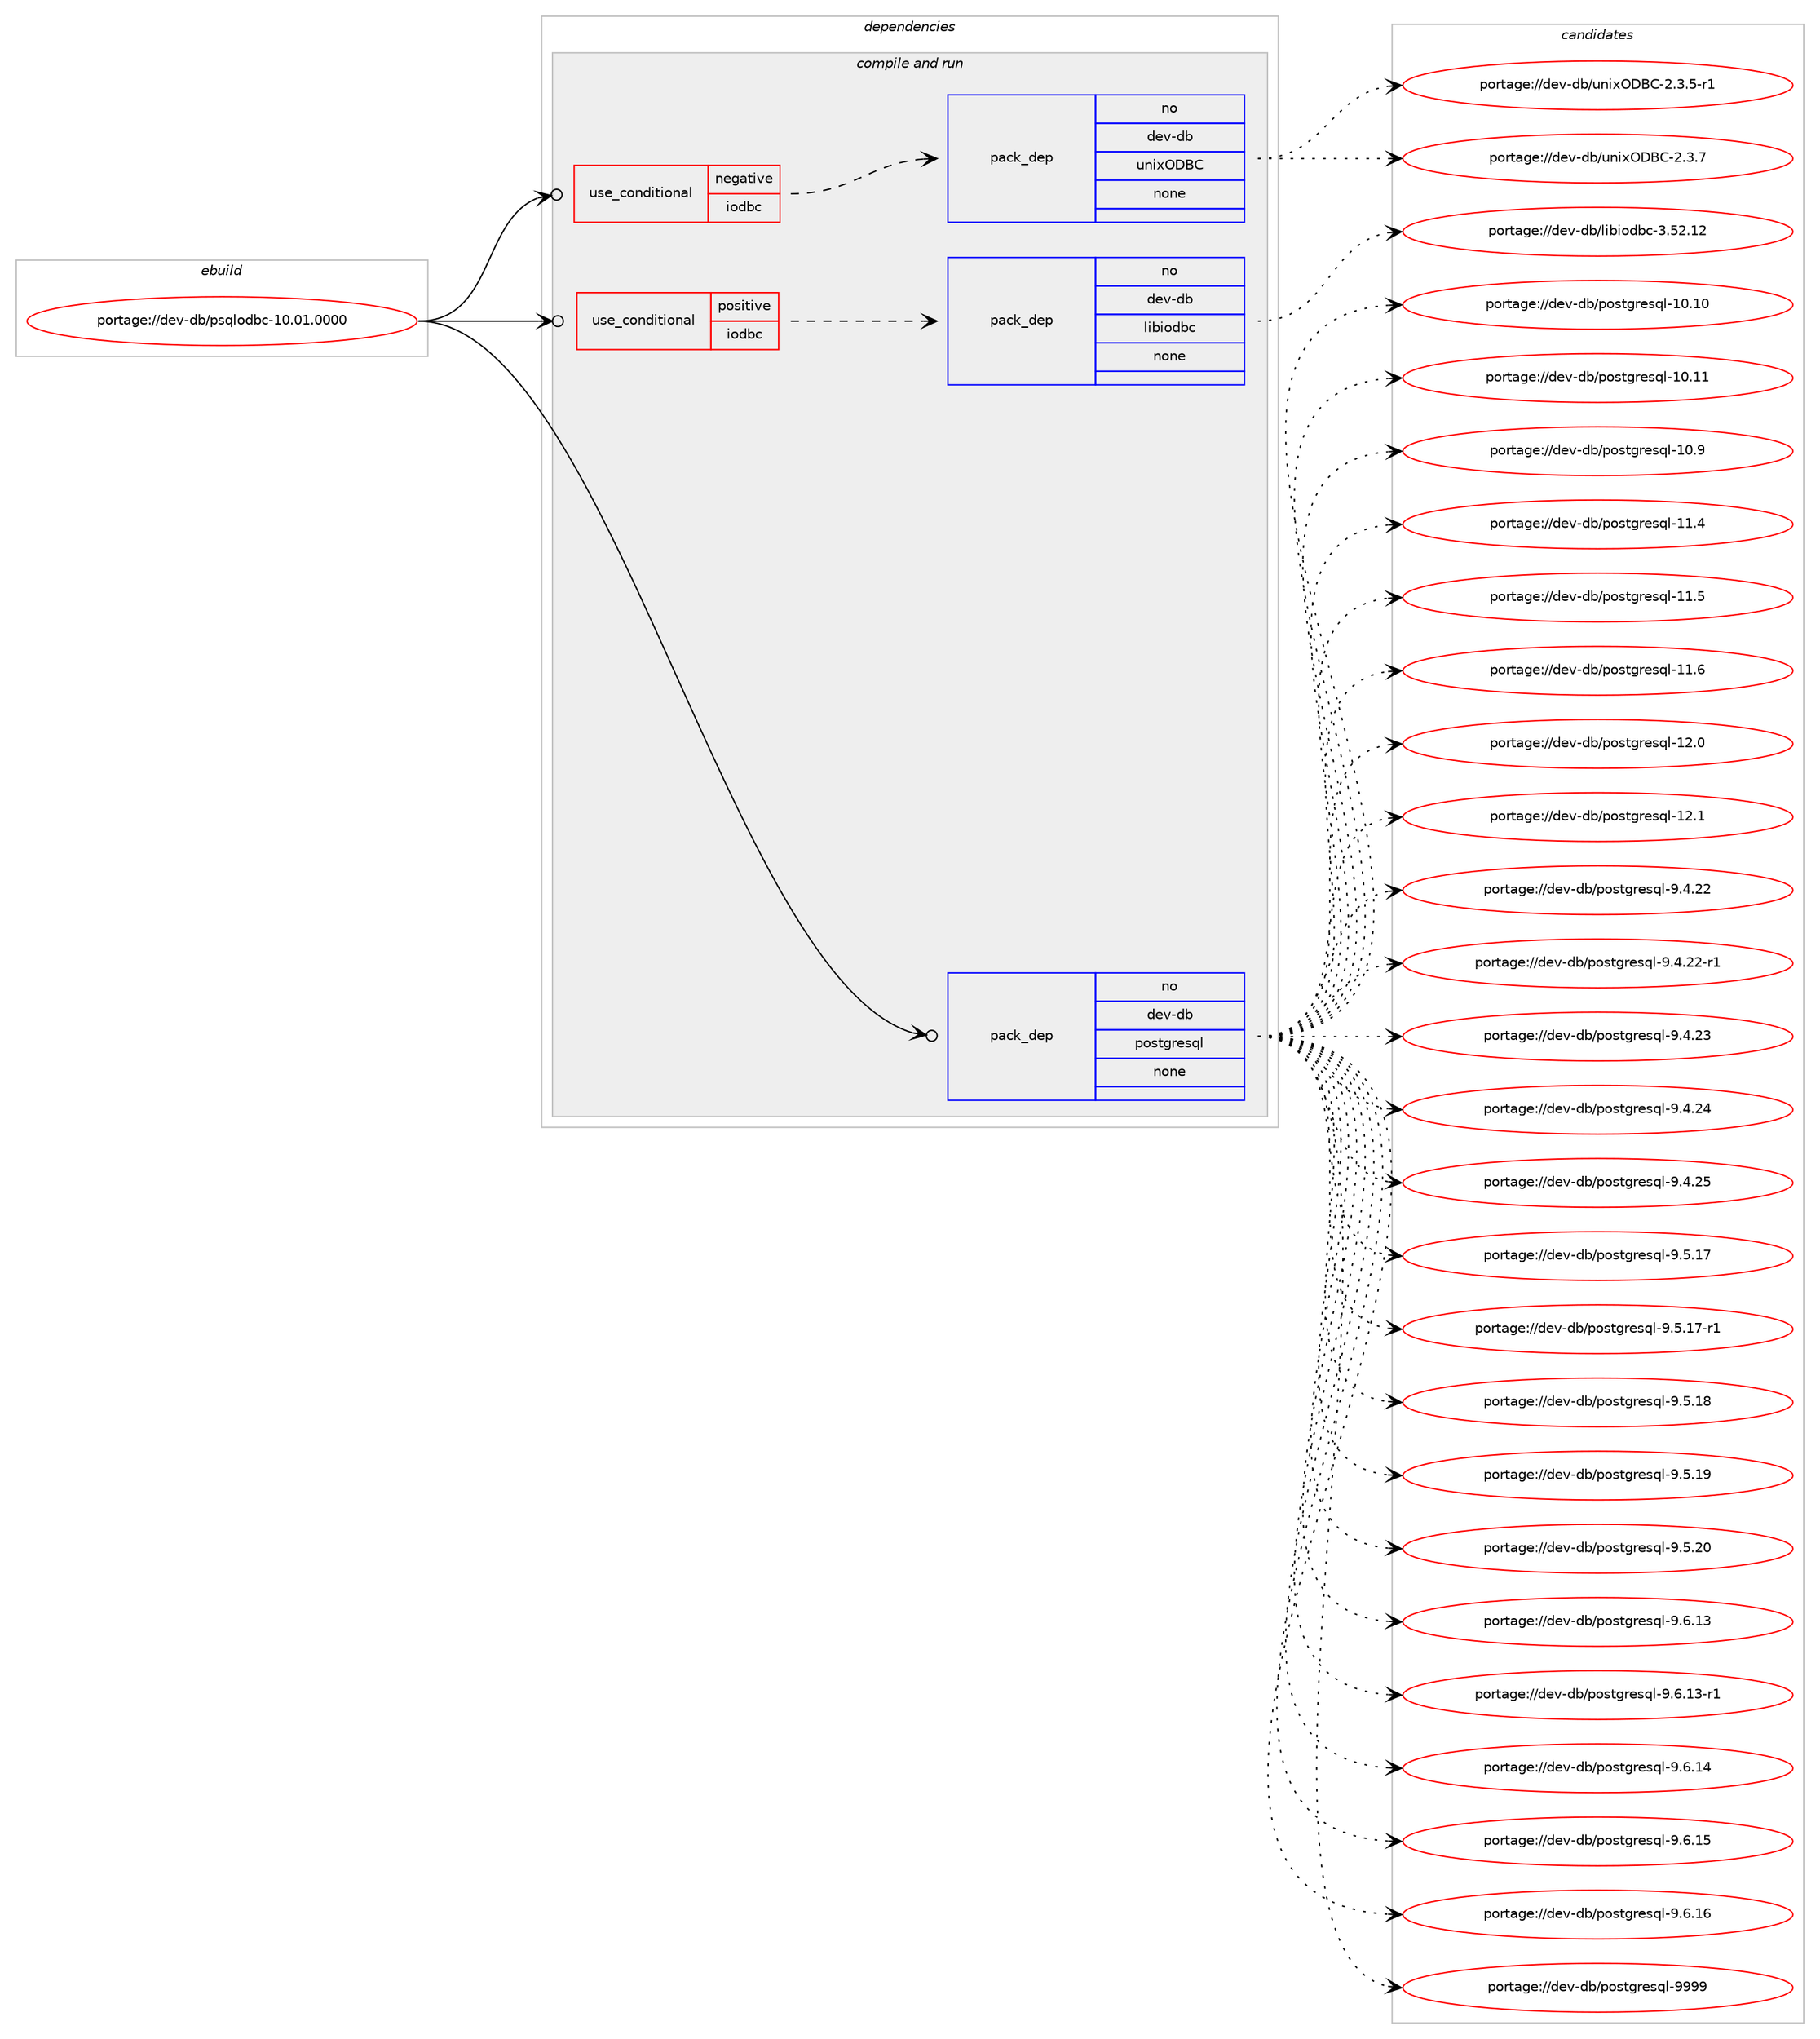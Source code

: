 digraph prolog {

# *************
# Graph options
# *************

newrank=true;
concentrate=true;
compound=true;
graph [rankdir=LR,fontname=Helvetica,fontsize=10,ranksep=1.5];#, ranksep=2.5, nodesep=0.2];
edge  [arrowhead=vee];
node  [fontname=Helvetica,fontsize=10];

# **********
# The ebuild
# **********

subgraph cluster_leftcol {
color=gray;
rank=same;
label=<<i>ebuild</i>>;
id [label="portage://dev-db/psqlodbc-10.01.0000", color=red, width=4, href="../dev-db/psqlodbc-10.01.0000.svg"];
}

# ****************
# The dependencies
# ****************

subgraph cluster_midcol {
color=gray;
label=<<i>dependencies</i>>;
subgraph cluster_compile {
fillcolor="#eeeeee";
style=filled;
label=<<i>compile</i>>;
}
subgraph cluster_compileandrun {
fillcolor="#eeeeee";
style=filled;
label=<<i>compile and run</i>>;
subgraph cond13632 {
dependency58596 [label=<<TABLE BORDER="0" CELLBORDER="1" CELLSPACING="0" CELLPADDING="4"><TR><TD ROWSPAN="3" CELLPADDING="10">use_conditional</TD></TR><TR><TD>negative</TD></TR><TR><TD>iodbc</TD></TR></TABLE>>, shape=none, color=red];
subgraph pack43681 {
dependency58597 [label=<<TABLE BORDER="0" CELLBORDER="1" CELLSPACING="0" CELLPADDING="4" WIDTH="220"><TR><TD ROWSPAN="6" CELLPADDING="30">pack_dep</TD></TR><TR><TD WIDTH="110">no</TD></TR><TR><TD>dev-db</TD></TR><TR><TD>unixODBC</TD></TR><TR><TD>none</TD></TR><TR><TD></TD></TR></TABLE>>, shape=none, color=blue];
}
dependency58596:e -> dependency58597:w [weight=20,style="dashed",arrowhead="vee"];
}
id:e -> dependency58596:w [weight=20,style="solid",arrowhead="odotvee"];
subgraph cond13633 {
dependency58598 [label=<<TABLE BORDER="0" CELLBORDER="1" CELLSPACING="0" CELLPADDING="4"><TR><TD ROWSPAN="3" CELLPADDING="10">use_conditional</TD></TR><TR><TD>positive</TD></TR><TR><TD>iodbc</TD></TR></TABLE>>, shape=none, color=red];
subgraph pack43682 {
dependency58599 [label=<<TABLE BORDER="0" CELLBORDER="1" CELLSPACING="0" CELLPADDING="4" WIDTH="220"><TR><TD ROWSPAN="6" CELLPADDING="30">pack_dep</TD></TR><TR><TD WIDTH="110">no</TD></TR><TR><TD>dev-db</TD></TR><TR><TD>libiodbc</TD></TR><TR><TD>none</TD></TR><TR><TD></TD></TR></TABLE>>, shape=none, color=blue];
}
dependency58598:e -> dependency58599:w [weight=20,style="dashed",arrowhead="vee"];
}
id:e -> dependency58598:w [weight=20,style="solid",arrowhead="odotvee"];
subgraph pack43683 {
dependency58600 [label=<<TABLE BORDER="0" CELLBORDER="1" CELLSPACING="0" CELLPADDING="4" WIDTH="220"><TR><TD ROWSPAN="6" CELLPADDING="30">pack_dep</TD></TR><TR><TD WIDTH="110">no</TD></TR><TR><TD>dev-db</TD></TR><TR><TD>postgresql</TD></TR><TR><TD>none</TD></TR><TR><TD></TD></TR></TABLE>>, shape=none, color=blue];
}
id:e -> dependency58600:w [weight=20,style="solid",arrowhead="odotvee"];
}
subgraph cluster_run {
fillcolor="#eeeeee";
style=filled;
label=<<i>run</i>>;
}
}

# **************
# The candidates
# **************

subgraph cluster_choices {
rank=same;
color=gray;
label=<<i>candidates</i>>;

subgraph choice43681 {
color=black;
nodesep=1;
choiceportage100101118451009847117110105120796866674550465146534511449 [label="portage://dev-db/unixODBC-2.3.5-r1", color=red, width=4,href="../dev-db/unixODBC-2.3.5-r1.svg"];
choiceportage10010111845100984711711010512079686667455046514655 [label="portage://dev-db/unixODBC-2.3.7", color=red, width=4,href="../dev-db/unixODBC-2.3.7.svg"];
dependency58597:e -> choiceportage100101118451009847117110105120796866674550465146534511449:w [style=dotted,weight="100"];
dependency58597:e -> choiceportage10010111845100984711711010512079686667455046514655:w [style=dotted,weight="100"];
}
subgraph choice43682 {
color=black;
nodesep=1;
choiceportage1001011184510098471081059810511110098994551465350464950 [label="portage://dev-db/libiodbc-3.52.12", color=red, width=4,href="../dev-db/libiodbc-3.52.12.svg"];
dependency58599:e -> choiceportage1001011184510098471081059810511110098994551465350464950:w [style=dotted,weight="100"];
}
subgraph choice43683 {
color=black;
nodesep=1;
choiceportage100101118451009847112111115116103114101115113108454948464948 [label="portage://dev-db/postgresql-10.10", color=red, width=4,href="../dev-db/postgresql-10.10.svg"];
choiceportage100101118451009847112111115116103114101115113108454948464949 [label="portage://dev-db/postgresql-10.11", color=red, width=4,href="../dev-db/postgresql-10.11.svg"];
choiceportage1001011184510098471121111151161031141011151131084549484657 [label="portage://dev-db/postgresql-10.9", color=red, width=4,href="../dev-db/postgresql-10.9.svg"];
choiceportage1001011184510098471121111151161031141011151131084549494652 [label="portage://dev-db/postgresql-11.4", color=red, width=4,href="../dev-db/postgresql-11.4.svg"];
choiceportage1001011184510098471121111151161031141011151131084549494653 [label="portage://dev-db/postgresql-11.5", color=red, width=4,href="../dev-db/postgresql-11.5.svg"];
choiceportage1001011184510098471121111151161031141011151131084549494654 [label="portage://dev-db/postgresql-11.6", color=red, width=4,href="../dev-db/postgresql-11.6.svg"];
choiceportage1001011184510098471121111151161031141011151131084549504648 [label="portage://dev-db/postgresql-12.0", color=red, width=4,href="../dev-db/postgresql-12.0.svg"];
choiceportage1001011184510098471121111151161031141011151131084549504649 [label="portage://dev-db/postgresql-12.1", color=red, width=4,href="../dev-db/postgresql-12.1.svg"];
choiceportage10010111845100984711211111511610311410111511310845574652465050 [label="portage://dev-db/postgresql-9.4.22", color=red, width=4,href="../dev-db/postgresql-9.4.22.svg"];
choiceportage100101118451009847112111115116103114101115113108455746524650504511449 [label="portage://dev-db/postgresql-9.4.22-r1", color=red, width=4,href="../dev-db/postgresql-9.4.22-r1.svg"];
choiceportage10010111845100984711211111511610311410111511310845574652465051 [label="portage://dev-db/postgresql-9.4.23", color=red, width=4,href="../dev-db/postgresql-9.4.23.svg"];
choiceportage10010111845100984711211111511610311410111511310845574652465052 [label="portage://dev-db/postgresql-9.4.24", color=red, width=4,href="../dev-db/postgresql-9.4.24.svg"];
choiceportage10010111845100984711211111511610311410111511310845574652465053 [label="portage://dev-db/postgresql-9.4.25", color=red, width=4,href="../dev-db/postgresql-9.4.25.svg"];
choiceportage10010111845100984711211111511610311410111511310845574653464955 [label="portage://dev-db/postgresql-9.5.17", color=red, width=4,href="../dev-db/postgresql-9.5.17.svg"];
choiceportage100101118451009847112111115116103114101115113108455746534649554511449 [label="portage://dev-db/postgresql-9.5.17-r1", color=red, width=4,href="../dev-db/postgresql-9.5.17-r1.svg"];
choiceportage10010111845100984711211111511610311410111511310845574653464956 [label="portage://dev-db/postgresql-9.5.18", color=red, width=4,href="../dev-db/postgresql-9.5.18.svg"];
choiceportage10010111845100984711211111511610311410111511310845574653464957 [label="portage://dev-db/postgresql-9.5.19", color=red, width=4,href="../dev-db/postgresql-9.5.19.svg"];
choiceportage10010111845100984711211111511610311410111511310845574653465048 [label="portage://dev-db/postgresql-9.5.20", color=red, width=4,href="../dev-db/postgresql-9.5.20.svg"];
choiceportage10010111845100984711211111511610311410111511310845574654464951 [label="portage://dev-db/postgresql-9.6.13", color=red, width=4,href="../dev-db/postgresql-9.6.13.svg"];
choiceportage100101118451009847112111115116103114101115113108455746544649514511449 [label="portage://dev-db/postgresql-9.6.13-r1", color=red, width=4,href="../dev-db/postgresql-9.6.13-r1.svg"];
choiceportage10010111845100984711211111511610311410111511310845574654464952 [label="portage://dev-db/postgresql-9.6.14", color=red, width=4,href="../dev-db/postgresql-9.6.14.svg"];
choiceportage10010111845100984711211111511610311410111511310845574654464953 [label="portage://dev-db/postgresql-9.6.15", color=red, width=4,href="../dev-db/postgresql-9.6.15.svg"];
choiceportage10010111845100984711211111511610311410111511310845574654464954 [label="portage://dev-db/postgresql-9.6.16", color=red, width=4,href="../dev-db/postgresql-9.6.16.svg"];
choiceportage1001011184510098471121111151161031141011151131084557575757 [label="portage://dev-db/postgresql-9999", color=red, width=4,href="../dev-db/postgresql-9999.svg"];
dependency58600:e -> choiceportage100101118451009847112111115116103114101115113108454948464948:w [style=dotted,weight="100"];
dependency58600:e -> choiceportage100101118451009847112111115116103114101115113108454948464949:w [style=dotted,weight="100"];
dependency58600:e -> choiceportage1001011184510098471121111151161031141011151131084549484657:w [style=dotted,weight="100"];
dependency58600:e -> choiceportage1001011184510098471121111151161031141011151131084549494652:w [style=dotted,weight="100"];
dependency58600:e -> choiceportage1001011184510098471121111151161031141011151131084549494653:w [style=dotted,weight="100"];
dependency58600:e -> choiceportage1001011184510098471121111151161031141011151131084549494654:w [style=dotted,weight="100"];
dependency58600:e -> choiceportage1001011184510098471121111151161031141011151131084549504648:w [style=dotted,weight="100"];
dependency58600:e -> choiceportage1001011184510098471121111151161031141011151131084549504649:w [style=dotted,weight="100"];
dependency58600:e -> choiceportage10010111845100984711211111511610311410111511310845574652465050:w [style=dotted,weight="100"];
dependency58600:e -> choiceportage100101118451009847112111115116103114101115113108455746524650504511449:w [style=dotted,weight="100"];
dependency58600:e -> choiceportage10010111845100984711211111511610311410111511310845574652465051:w [style=dotted,weight="100"];
dependency58600:e -> choiceportage10010111845100984711211111511610311410111511310845574652465052:w [style=dotted,weight="100"];
dependency58600:e -> choiceportage10010111845100984711211111511610311410111511310845574652465053:w [style=dotted,weight="100"];
dependency58600:e -> choiceportage10010111845100984711211111511610311410111511310845574653464955:w [style=dotted,weight="100"];
dependency58600:e -> choiceportage100101118451009847112111115116103114101115113108455746534649554511449:w [style=dotted,weight="100"];
dependency58600:e -> choiceportage10010111845100984711211111511610311410111511310845574653464956:w [style=dotted,weight="100"];
dependency58600:e -> choiceportage10010111845100984711211111511610311410111511310845574653464957:w [style=dotted,weight="100"];
dependency58600:e -> choiceportage10010111845100984711211111511610311410111511310845574653465048:w [style=dotted,weight="100"];
dependency58600:e -> choiceportage10010111845100984711211111511610311410111511310845574654464951:w [style=dotted,weight="100"];
dependency58600:e -> choiceportage100101118451009847112111115116103114101115113108455746544649514511449:w [style=dotted,weight="100"];
dependency58600:e -> choiceportage10010111845100984711211111511610311410111511310845574654464952:w [style=dotted,weight="100"];
dependency58600:e -> choiceportage10010111845100984711211111511610311410111511310845574654464953:w [style=dotted,weight="100"];
dependency58600:e -> choiceportage10010111845100984711211111511610311410111511310845574654464954:w [style=dotted,weight="100"];
dependency58600:e -> choiceportage1001011184510098471121111151161031141011151131084557575757:w [style=dotted,weight="100"];
}
}

}
